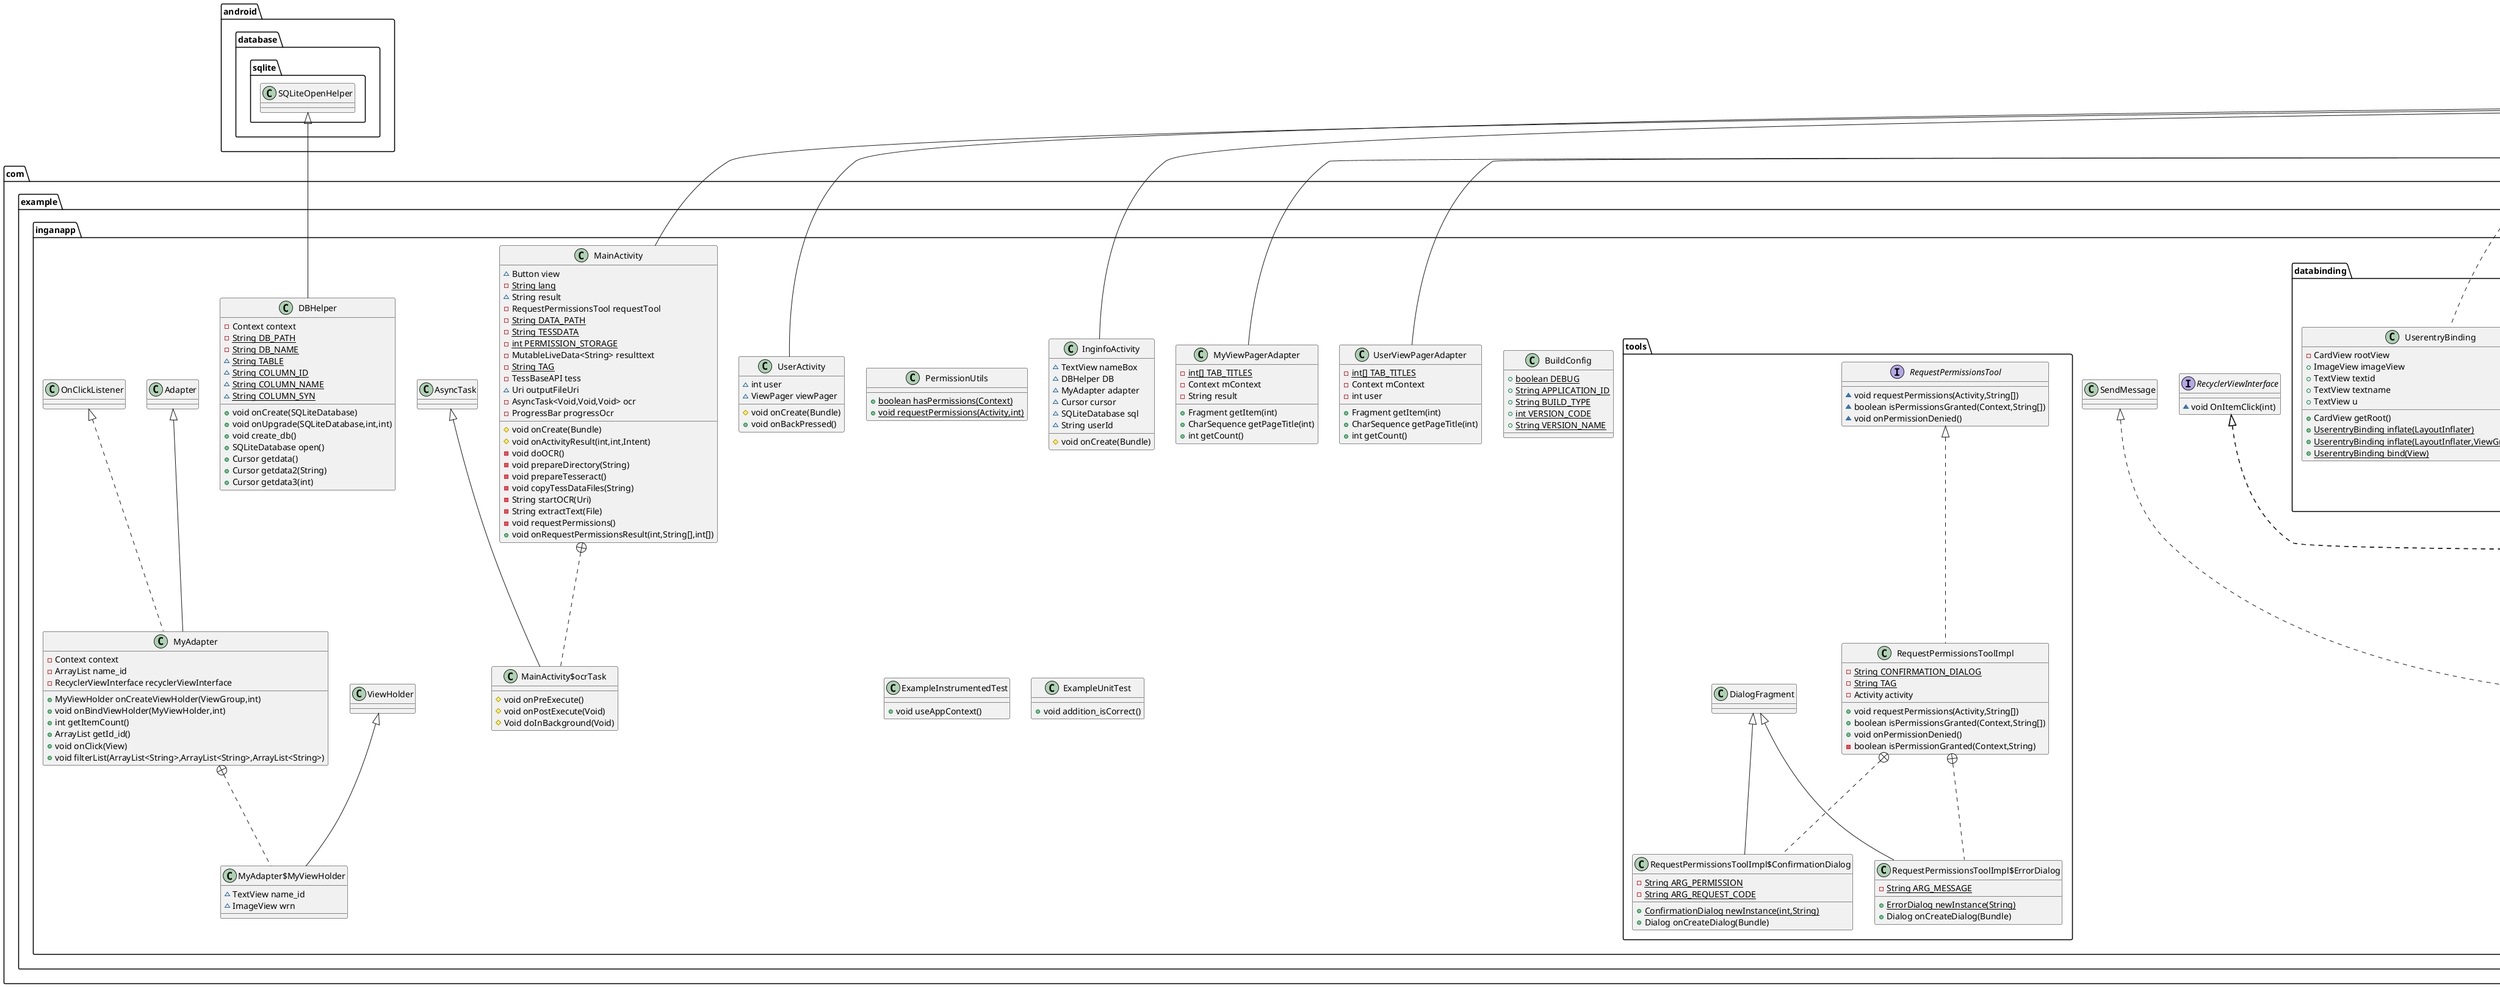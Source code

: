 @startuml
class com.example.inganapp.MainActivity {
~ Button view
- {static} String lang
~ String result
- RequestPermissionsTool requestTool
- {static} String DATA_PATH
- {static} String TESSDATA
- {static} int PERMISSION_STORAGE
- MutableLiveData<String> resulttext
- {static} String TAG
- TessBaseAPI tess
~ Uri outputFileUri
- AsyncTask<Void,Void,Void> ocr
- ProgressBar progressOcr
# void onCreate(Bundle)
# void onActivityResult(int,int,Intent)
- void doOCR()
- void prepareDirectory(String)
- void prepareTesseract()
- void copyTessDataFiles(String)
- String startOCR(Uri)
- String extractText(File)
- void requestPermissions()
+ void onRequestPermissionsResult(int,String[],int[])
}
class com.example.inganapp.MainActivity$ocrTask {
# void onPreExecute()
# void onPostExecute(Void)
# Void doInBackground(Void)
}
class com.example.inganapp.databinding.FragmentMyIngredBinding {
- ConstraintLayout rootView
+ RecyclerView recyclerview
+ TextView textView
+ ConstraintLayout getRoot()
+ {static} FragmentMyIngredBinding inflate(LayoutInflater)
+ {static} FragmentMyIngredBinding inflate(LayoutInflater,ViewGroup,boolean)
+ {static} FragmentMyIngredBinding bind(View)
}
class com.example.inganapp.PermissionUtils {
+ {static} boolean hasPermissions(Context)
+ {static} void requestPermissions(Activity,int)
}
class com.example.inganapp.InginfoActivity {
~ TextView nameBox
~ DBHelper DB
~ MyAdapter adapter
~ Cursor cursor
~ SQLiteDatabase sql
~ String userId
# void onCreate(Bundle)
}
class com.example.inganapp.fragments.TextResultFragment {
~ SendMessage SM
~ ConstraintLayout layout
+ {static} NotificationFragment newInstance()
+ View onCreateView(LayoutInflater,ViewGroup,Bundle)
+ void onViewCreated(View,Bundle)
+ void onAttach(Context)
}
interface com.example.inganapp.fragments.TextResultFragment$SendMessage {
~ void sendData(String)
}
class com.example.inganapp.fragments.HabitsFragment {
~ int userID
~ TextView nameBox
~ CheckBox dia
~ DBHelper DB
~ MyAdapter adapter
~ Cursor cursor
~ SQLiteDatabase sql
~ ImageButton save
~ Button del
+ {static} HabitsFragment newInstance()
+ void onCreate(Bundle)
+ View onCreateView(LayoutInflater,ViewGroup,Bundle)
+ void onViewCreated(View,Bundle)
+ void onResume()
- AlertDialog AskOption()
}
class com.example.inganapp.databinding.ActivityUserlistBinding {
- ConstraintLayout rootView
+ EditText filter
+ RecyclerView recyclerview
+ ConstraintLayout getRoot()
+ {static} ActivityUserlistBinding inflate(LayoutInflater)
+ {static} ActivityUserlistBinding inflate(LayoutInflater,ViewGroup,boolean)
+ {static} ActivityUserlistBinding bind(View)
}
class com.example.inganapp.UserViewPagerAdapter {
- {static} int[] TAB_TITLES
- Context mContext
- int user
+ Fragment getItem(int)
+ CharSequence getPageTitle(int)
+ int getCount()
}
class com.example.inganapp.databinding.FragmentAnalysisBinding {
- ConstraintLayout rootView
+ RecyclerView recyclerview
+ TextView textViewName
+ ConstraintLayout getRoot()
+ {static} FragmentAnalysisBinding inflate(LayoutInflater)
+ {static} FragmentAnalysisBinding inflate(LayoutInflater,ViewGroup,boolean)
+ {static} FragmentAnalysisBinding bind(View)
}
class com.example.inganapp.databinding.ActivityInginfoBinding {
- ConstraintLayout rootView
+ TextView additives
+ TextView allergy
+ TextView diabetes
+ TextView nonvegan
+ TextView nonveget
+ TextView textView
+ TextView textView2
+ ConstraintLayout getRoot()
+ {static} ActivityInginfoBinding inflate(LayoutInflater)
+ {static} ActivityInginfoBinding inflate(LayoutInflater,ViewGroup,boolean)
+ {static} ActivityInginfoBinding bind(View)
}
class com.example.inganapp.fragments.SettingsFragment {
+ {static} SettingsFragment newInstance()
+ View onCreateView(LayoutInflater,ViewGroup,Bundle)
}
class com.example.inganapp.databinding.FragmentSettingsBinding {
- RelativeLayout rootView
+ ImageView image
+ RelativeLayout getRoot()
+ {static} FragmentSettingsBinding inflate(LayoutInflater)
+ {static} FragmentSettingsBinding inflate(LayoutInflater,ViewGroup,boolean)
+ {static} FragmentSettingsBinding bind(View)
}
class com.example.inganapp.databinding.ActivityMainBinding {
- RelativeLayout rootView
+ Button btnRec
+ Button btnView
+ Button button2
+ ProgressBar progressBar
+ RelativeLayout getRoot()
+ {static} ActivityMainBinding inflate(LayoutInflater)
+ {static} ActivityMainBinding inflate(LayoutInflater,ViewGroup,boolean)
+ {static} ActivityMainBinding bind(View)
}
interface com.example.inganapp.tools.RequestPermissionsTool {
~ void requestPermissions(Activity,String[])
~ boolean isPermissionsGranted(Context,String[])
~ void onPermissionDenied()
}
class com.example.inganapp.MyViewPagerAdapter {
- {static} int[] TAB_TITLES
- Context mContext
- String result
+ Fragment getItem(int)
+ CharSequence getPageTitle(int)
+ int getCount()
}
interface com.example.inganapp.RecyclerViewInterface {
~ void OnItemClick(int)
}
class com.example.inganapp.fragments.MyIngredFragment {
~ int userID
~ ArrayList<String> name
~ ArrayList<String> id
~ ArrayList<String> infos
~ ArrayList<String> wrn
~ RecyclerView recyclerView
~ DBHelper DB
~ MyAdapter adapter
+ {static} MyIngredFragment newInstance()
+ void onCreate(Bundle)
+ View onCreateView(LayoutInflater,ViewGroup,Bundle)
+ void onViewCreated(View,Bundle)
+ void onResume()
- void displaydata(int)
+ void OnItemClick(int)
}
class com.example.inganapp.fragments.AnalysisFragment {
~ RecyclerView recyclerView
~ ArrayList<String> name
~ ArrayList<String> id
~ ArrayList<String> infos
~ ArrayList<String> wrn
~ ArrayList<String> processedArr
~ DBHelper DB
~ MyAdapter adapter
~ EditText filter
~ String strtext
- TextView txtName
+ {static} AnalysisFragment newInstance()
+ View onCreateView(LayoutInflater,ViewGroup,Bundle)
+ void onViewCreated(View,Bundle)
+ void displayReceivedData(String)
+ void onResume()
- void displaydata()
+ void OnItemClick(int)
}
class com.example.inganapp.ResultActivity {
~ String result
~ ViewPager viewPager
# void onCreate(Bundle)
+ void sendData(String)
+ void onBackPressed()
}
class com.example.inganapp.UserActivity {
~ int user
~ ViewPager viewPager
# void onCreate(Bundle)
+ void onBackPressed()
}
class com.example.inganapp.databinding.ActivityResultBinding {
- CoordinatorLayout rootView
+ TabLayout tabs
+ ViewPager viewPager
+ CoordinatorLayout getRoot()
+ {static} ActivityResultBinding inflate(LayoutInflater)
+ {static} ActivityResultBinding inflate(LayoutInflater,ViewGroup,boolean)
+ {static} ActivityResultBinding bind(View)
}
class com.example.inganapp.databinding.NavHeaderMainBinding {
- LinearLayoutCompat rootView
+ LinearLayoutCompat getRoot()
+ {static} NavHeaderMainBinding inflate(LayoutInflater)
+ {static} NavHeaderMainBinding inflate(LayoutInflater,ViewGroup,boolean)
+ {static} NavHeaderMainBinding bind(View)
}
class com.example.inganapp.tools.RequestPermissionsToolImpl {
- {static} String CONFIRMATION_DIALOG
- {static} String TAG
- Activity activity
+ void requestPermissions(Activity,String[])
+ boolean isPermissionsGranted(Context,String[])
+ void onPermissionDenied()
- boolean isPermissionGranted(Context,String)
}
class com.example.inganapp.tools.RequestPermissionsToolImpl$ConfirmationDialog {
- {static} String ARG_PERMISSION
- {static} String ARG_REQUEST_CODE
+ {static} ConfirmationDialog newInstance(int,String)
+ Dialog onCreateDialog(Bundle)
}
class com.example.inganapp.tools.RequestPermissionsToolImpl$ErrorDialog {
- {static} String ARG_MESSAGE
+ {static} ErrorDialog newInstance(String)
+ Dialog onCreateDialog(Bundle)
}
class com.example.inganapp.BuildConfig {
+ {static} boolean DEBUG
+ {static} String APPLICATION_ID
+ {static} String BUILD_TYPE
+ {static} int VERSION_CODE
+ {static} String VERSION_NAME
}
class com.example.inganapp.databinding.FragmentNotificationBinding {
- ConstraintLayout rootView
+ ConstraintLayout layoutFR
+ Button passdata
+ TextInputLayout textInputLayout
+ TextInputEditText textInputTextName
+ TextView textViewResult
+ ConstraintLayout getRoot()
+ {static} FragmentNotificationBinding inflate(LayoutInflater)
+ {static} FragmentNotificationBinding inflate(LayoutInflater,ViewGroup,boolean)
+ {static} FragmentNotificationBinding bind(View)
}
class com.example.inganapp.IngredlistActivity {
~ RecyclerView recyclerView
~ ArrayList<String> name
~ ArrayList<String> id
~ ArrayList<String> infos
~ ArrayList<String> wrn
~ DBHelper DB
~ MyAdapter adapter
~ EditText filter
# void onCreate(Bundle)
+ void onResume()
- void displaydata()
+ void OnItemClick(int)
- void filterM(String)
+ void onBackPressed()
}
class com.example.inganapp.databinding.FragmentHabitsBinding {
- ConstraintLayout rootView
+ CheckBox CHadditives
+ CheckBox CHallergy
+ CheckBox CHdiabetes
+ CheckBox CHvegan
+ CheckBox CHveget
+ Button del
+ TextView descr
+ ImageButton imageButton
+ TextView nameBox
+ ConstraintLayout relativeLayout
+ TextView textView3
+ ConstraintLayout getRoot()
+ {static} FragmentHabitsBinding inflate(LayoutInflater)
+ {static} FragmentHabitsBinding inflate(LayoutInflater,ViewGroup,boolean)
+ {static} FragmentHabitsBinding bind(View)
}
class com.example.inganapp.databinding.ActivityUserBinding {
- LinearLayout rootView
+ TextView imya
+ TabLayout tabs
+ Toolbar toolbar
+ ViewPager viewPager
+ LinearLayout getRoot()
+ {static} ActivityUserBinding inflate(LayoutInflater)
+ {static} ActivityUserBinding inflate(LayoutInflater,ViewGroup,boolean)
+ {static} ActivityUserBinding bind(View)
}
class com.example.inganapp.databinding.UserentryBinding {
- CardView rootView
+ ImageView imageView
+ TextView textid
+ TextView textname
+ TextView u
+ CardView getRoot()
+ {static} UserentryBinding inflate(LayoutInflater)
+ {static} UserentryBinding inflate(LayoutInflater,ViewGroup,boolean)
+ {static} UserentryBinding bind(View)
}
class com.example.inganapp.MyAdapter {
- Context context
- ArrayList name_id
- RecyclerViewInterface recyclerViewInterface
+ MyViewHolder onCreateViewHolder(ViewGroup,int)
+ void onBindViewHolder(MyViewHolder,int)
+ int getItemCount()
+ ArrayList getId_id()
+ void onClick(View)
+ void filterList(ArrayList<String>,ArrayList<String>,ArrayList<String>)
}
class com.example.inganapp.MyAdapter$MyViewHolder {
~ TextView name_id
~ ImageView wrn
}
class com.example.inganapp.ExampleInstrumentedTest {
+ void useAppContext()
}
class com.example.inganapp.DBHelper {
- Context context
- {static} String DB_PATH
- {static} String DB_NAME
~ {static} String TABLE
~ {static} String COLUMN_ID
~ {static} String COLUMN_NAME
~ {static} String COLUMN_SYN
+ void onCreate(SQLiteDatabase)
+ void onUpgrade(SQLiteDatabase,int,int)
+ void create_db()
+ SQLiteDatabase open()
+ Cursor getdata()
+ Cursor getdata2(String)
+ Cursor getdata3(int)
}
class com.example.inganapp.ExampleUnitTest {
+ void addition_isCorrect()
}


androidx.appcompat.app.AppCompatActivity <|-- com.example.inganapp.MainActivity
com.example.inganapp.MainActivity +.. com.example.inganapp.MainActivity$ocrTask
com.example.inganapp.AsyncTask <|-- com.example.inganapp.MainActivity$ocrTask
androidx.viewbinding.ViewBinding <|.. com.example.inganapp.databinding.FragmentMyIngredBinding
androidx.appcompat.app.AppCompatActivity <|-- com.example.inganapp.InginfoActivity
androidx.fragment.app.Fragment <|-- com.example.inganapp.fragments.TextResultFragment
com.example.inganapp.fragments.TextResultFragment +.. com.example.inganapp.fragments.TextResultFragment$SendMessage
androidx.fragment.app.Fragment <|-- com.example.inganapp.fragments.HabitsFragment
androidx.viewbinding.ViewBinding <|.. com.example.inganapp.databinding.ActivityUserlistBinding
androidx.fragment.app.FragmentPagerAdapter <|-- com.example.inganapp.UserViewPagerAdapter
androidx.viewbinding.ViewBinding <|.. com.example.inganapp.databinding.FragmentAnalysisBinding
androidx.viewbinding.ViewBinding <|.. com.example.inganapp.databinding.ActivityInginfoBinding
androidx.fragment.app.Fragment <|-- com.example.inganapp.fragments.SettingsFragment
androidx.viewbinding.ViewBinding <|.. com.example.inganapp.databinding.FragmentSettingsBinding
androidx.viewbinding.ViewBinding <|.. com.example.inganapp.databinding.ActivityMainBinding
androidx.fragment.app.FragmentPagerAdapter <|-- com.example.inganapp.MyViewPagerAdapter
com.example.inganapp.RecyclerViewInterface <|.. com.example.inganapp.fragments.MyIngredFragment
androidx.fragment.app.Fragment <|-- com.example.inganapp.fragments.MyIngredFragment
com.example.inganapp.RecyclerViewInterface <|.. com.example.inganapp.fragments.AnalysisFragment
androidx.fragment.app.Fragment <|-- com.example.inganapp.fragments.AnalysisFragment
com.example.inganapp.SendMessage <|.. com.example.inganapp.ResultActivity
androidx.appcompat.app.AppCompatActivity <|-- com.example.inganapp.ResultActivity
androidx.appcompat.app.AppCompatActivity <|-- com.example.inganapp.UserActivity
androidx.viewbinding.ViewBinding <|.. com.example.inganapp.databinding.ActivityResultBinding
androidx.viewbinding.ViewBinding <|.. com.example.inganapp.databinding.NavHeaderMainBinding
com.example.inganapp.tools.RequestPermissionsTool <|.. com.example.inganapp.tools.RequestPermissionsToolImpl
com.example.inganapp.tools.RequestPermissionsToolImpl +.. com.example.inganapp.tools.RequestPermissionsToolImpl$ConfirmationDialog
com.example.inganapp.tools.DialogFragment <|-- com.example.inganapp.tools.RequestPermissionsToolImpl$ConfirmationDialog
com.example.inganapp.tools.RequestPermissionsToolImpl +.. com.example.inganapp.tools.RequestPermissionsToolImpl$ErrorDialog
com.example.inganapp.tools.DialogFragment <|-- com.example.inganapp.tools.RequestPermissionsToolImpl$ErrorDialog
androidx.viewbinding.ViewBinding <|.. com.example.inganapp.databinding.FragmentNotificationBinding
com.example.inganapp.RecyclerViewInterface <|.. com.example.inganapp.IngredlistActivity
androidx.appcompat.app.AppCompatActivity <|-- com.example.inganapp.IngredlistActivity
androidx.viewbinding.ViewBinding <|.. com.example.inganapp.databinding.FragmentHabitsBinding
androidx.viewbinding.ViewBinding <|.. com.example.inganapp.databinding.ActivityUserBinding
androidx.viewbinding.ViewBinding <|.. com.example.inganapp.databinding.UserentryBinding
com.example.inganapp.OnClickListener <|.. com.example.inganapp.MyAdapter
com.example.inganapp.Adapter <|-- com.example.inganapp.MyAdapter
com.example.inganapp.MyAdapter +.. com.example.inganapp.MyAdapter$MyViewHolder
com.example.inganapp.ViewHolder <|-- com.example.inganapp.MyAdapter$MyViewHolder
android.database.sqlite.SQLiteOpenHelper <|-- com.example.inganapp.DBHelper
@enduml